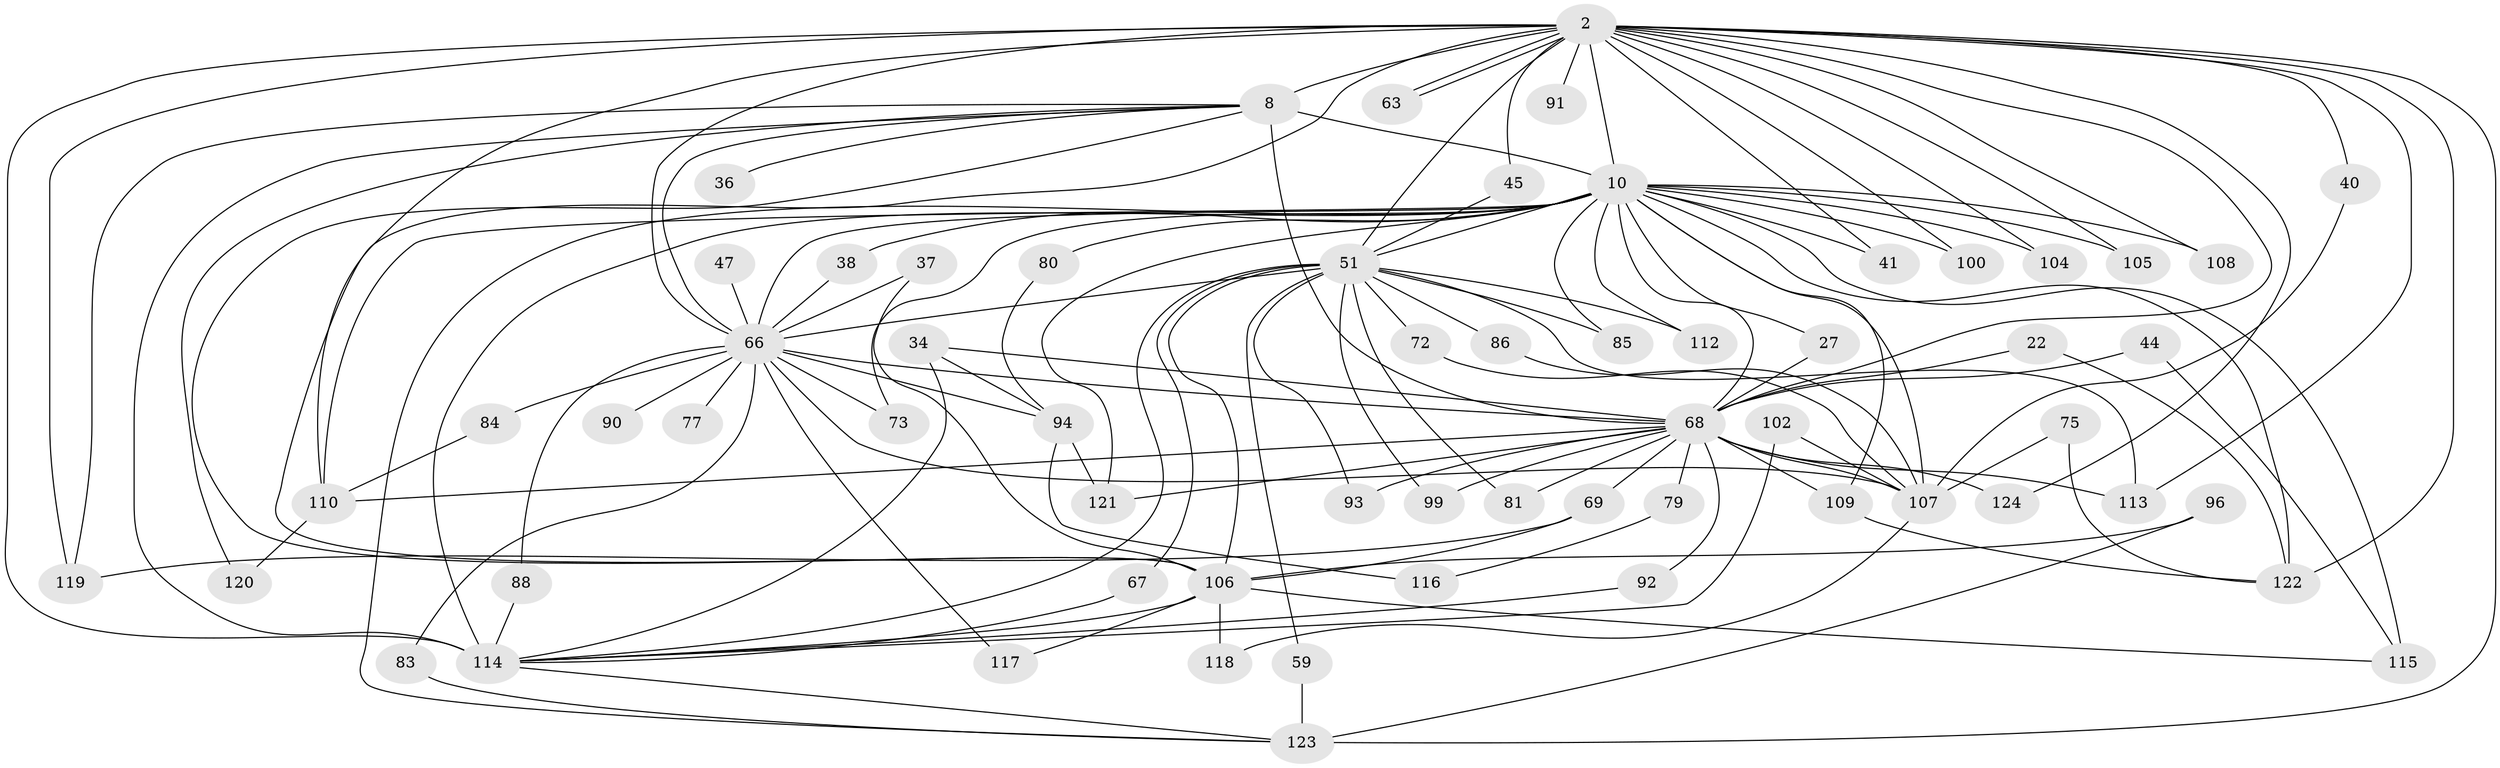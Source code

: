 // original degree distribution, {25: 0.008064516129032258, 28: 0.008064516129032258, 29: 0.008064516129032258, 13: 0.008064516129032258, 19: 0.008064516129032258, 20: 0.016129032258064516, 22: 0.008064516129032258, 14: 0.008064516129032258, 21: 0.008064516129032258, 4: 0.0967741935483871, 6: 0.03225806451612903, 9: 0.008064516129032258, 3: 0.16129032258064516, 7: 0.016129032258064516, 8: 0.008064516129032258, 5: 0.06451612903225806, 2: 0.532258064516129}
// Generated by graph-tools (version 1.1) at 2025/43/03/09/25 04:43:04]
// undirected, 62 vertices, 130 edges
graph export_dot {
graph [start="1"]
  node [color=gray90,style=filled];
  2 [super="+1"];
  8 [super="+4"];
  10 [super="+7+5"];
  22;
  27;
  34;
  36;
  37;
  38;
  40;
  41;
  44;
  45;
  47 [super="+19"];
  51 [super="+28+33"];
  59;
  63;
  66 [super="+12+55"];
  67;
  68 [super="+48+52+9"];
  69 [super="+46"];
  72;
  73;
  75;
  77;
  79;
  80;
  81;
  83;
  84;
  85;
  86;
  88;
  90;
  91;
  92;
  93;
  94 [super="+53"];
  96;
  99;
  100;
  102;
  104;
  105;
  106 [super="+103+95+98+87"];
  107 [super="+76"];
  108;
  109 [super="+101+71"];
  110 [super="+82"];
  112;
  113 [super="+62"];
  114 [super="+58+23+26+97+111"];
  115 [super="+31"];
  116;
  117;
  118;
  119 [super="+15"];
  120;
  121 [super="+57"];
  122 [super="+65+18"];
  123 [super="+17+29"];
  124;
  2 -- 8 [weight=4];
  2 -- 10 [weight=6];
  2 -- 40;
  2 -- 41;
  2 -- 45;
  2 -- 63;
  2 -- 63;
  2 -- 91 [weight=2];
  2 -- 100;
  2 -- 104;
  2 -- 108;
  2 -- 119 [weight=2];
  2 -- 123 [weight=2];
  2 -- 105;
  2 -- 122 [weight=4];
  2 -- 124;
  2 -- 66 [weight=4];
  2 -- 110 [weight=2];
  2 -- 51;
  2 -- 68 [weight=5];
  2 -- 114 [weight=2];
  2 -- 113;
  2 -- 106 [weight=5];
  8 -- 10 [weight=6];
  8 -- 36 [weight=2];
  8 -- 66 [weight=3];
  8 -- 120;
  8 -- 119;
  8 -- 68 [weight=5];
  8 -- 114 [weight=2];
  8 -- 106;
  10 -- 73;
  10 -- 80;
  10 -- 85;
  10 -- 100;
  10 -- 105;
  10 -- 114 [weight=5];
  10 -- 27;
  10 -- 104;
  10 -- 41;
  10 -- 108;
  10 -- 109 [weight=4];
  10 -- 121;
  10 -- 115 [weight=3];
  10 -- 38;
  10 -- 110 [weight=2];
  10 -- 112;
  10 -- 66 [weight=3];
  10 -- 107 [weight=3];
  10 -- 51;
  10 -- 68 [weight=7];
  10 -- 122 [weight=2];
  10 -- 123;
  22 -- 68;
  22 -- 122;
  27 -- 68;
  34 -- 94;
  34 -- 68 [weight=2];
  34 -- 114;
  37 -- 66;
  37 -- 106;
  38 -- 66;
  40 -- 107;
  44 -- 115;
  44 -- 68;
  45 -- 51;
  47 -- 66 [weight=3];
  51 -- 67;
  51 -- 113;
  51 -- 66 [weight=4];
  51 -- 93;
  51 -- 99;
  51 -- 72;
  51 -- 112;
  51 -- 81;
  51 -- 85;
  51 -- 86;
  51 -- 59;
  51 -- 106 [weight=3];
  51 -- 114;
  59 -- 123;
  66 -- 117;
  66 -- 94 [weight=2];
  66 -- 73;
  66 -- 77;
  66 -- 83;
  66 -- 84;
  66 -- 88;
  66 -- 90;
  66 -- 107;
  66 -- 68 [weight=4];
  67 -- 114;
  68 -- 69;
  68 -- 79 [weight=2];
  68 -- 81;
  68 -- 92;
  68 -- 93;
  68 -- 99;
  68 -- 107 [weight=3];
  68 -- 110;
  68 -- 124;
  68 -- 121;
  68 -- 113;
  68 -- 109 [weight=2];
  69 -- 119;
  69 -- 106;
  72 -- 107;
  75 -- 107;
  75 -- 122;
  79 -- 116;
  80 -- 94;
  83 -- 123;
  84 -- 110;
  86 -- 107;
  88 -- 114;
  92 -- 114;
  94 -- 116;
  94 -- 121;
  96 -- 123;
  96 -- 106;
  102 -- 107;
  102 -- 114;
  106 -- 114;
  106 -- 115;
  106 -- 117;
  106 -- 118;
  107 -- 118;
  109 -- 122;
  110 -- 120;
  114 -- 123;
}
